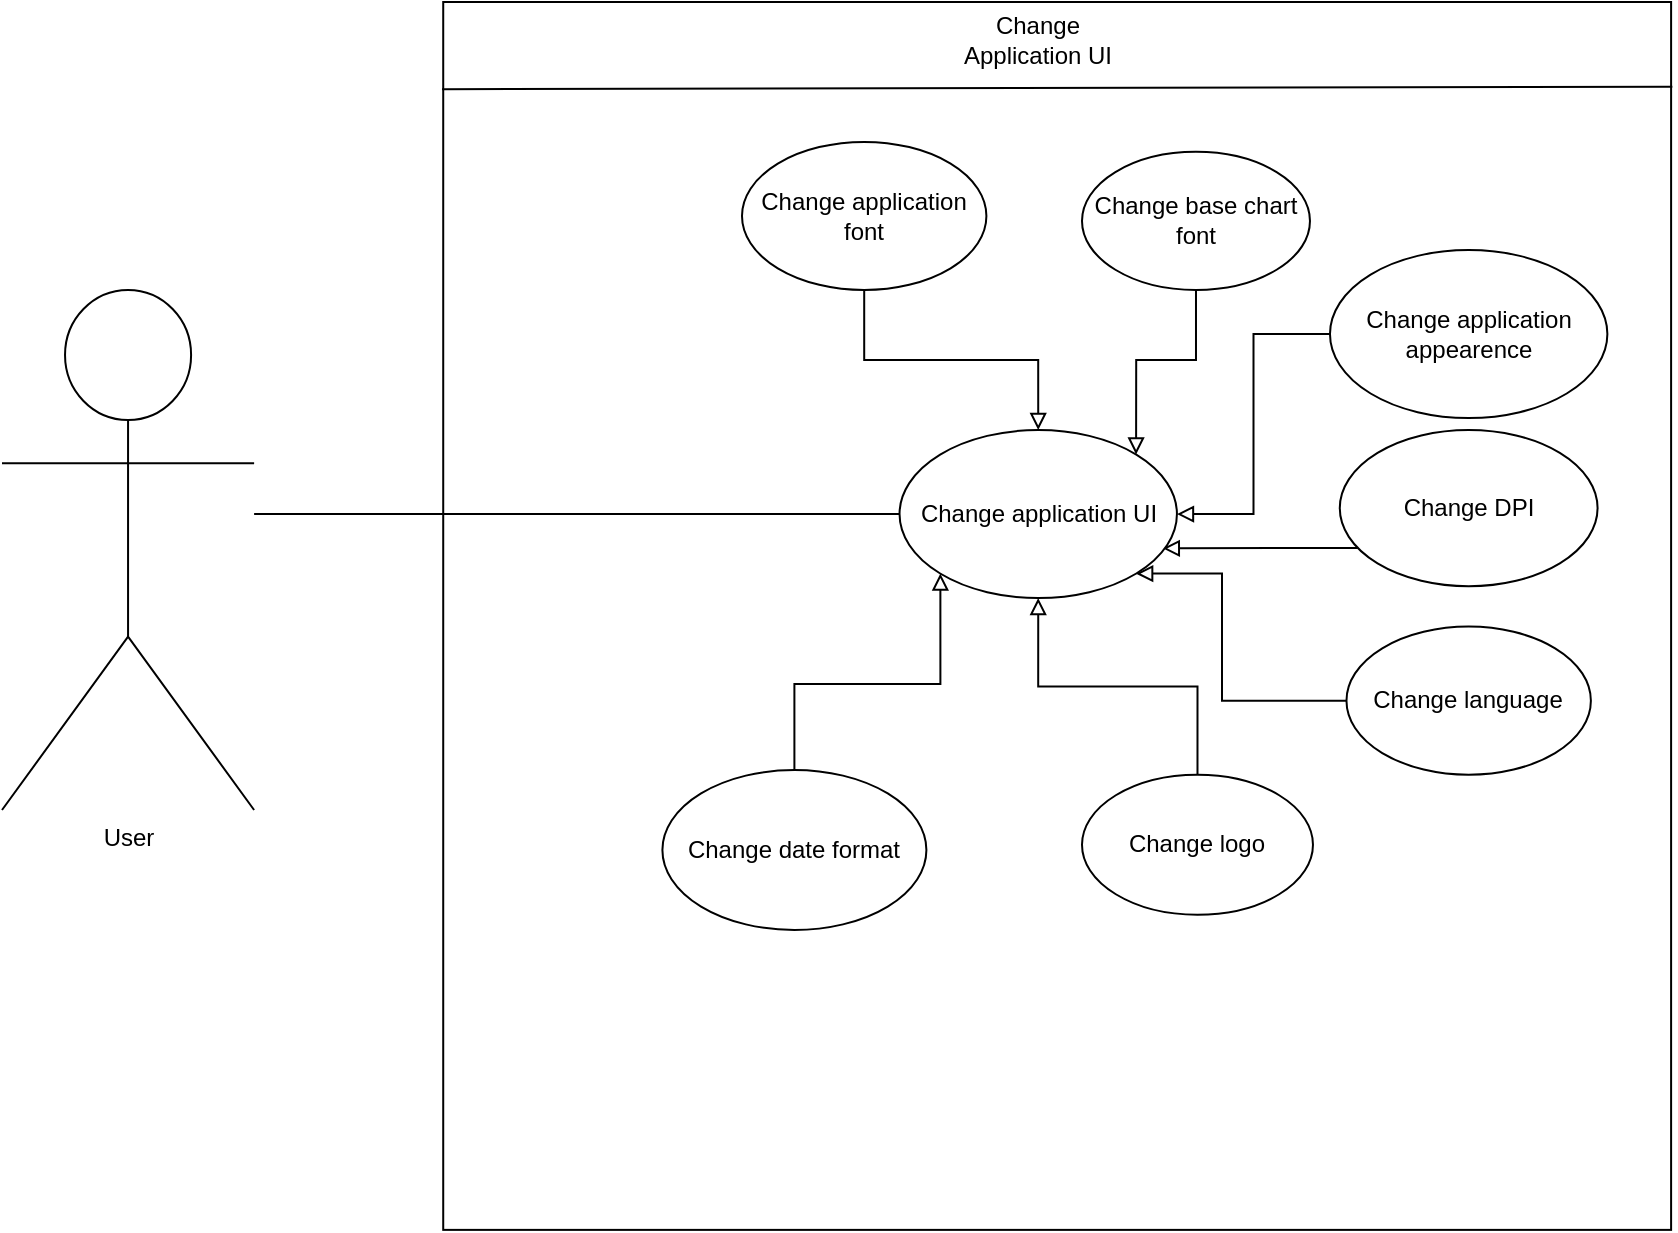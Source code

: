 <mxfile version="20.6.0" type="device"><diagram id="fCCxxxwMOZfPFrpbp8Ql" name="Página-1"><mxGraphModel dx="315" dy="2402" grid="1" gridSize="10" guides="1" tooltips="1" connect="1" arrows="1" fold="1" page="1" pageScale="1" pageWidth="850" pageHeight="1100" math="0" shadow="0"><root><mxCell id="0"/><mxCell id="1" parent="0"/><mxCell id="on71pDCghitGE2aR5cxQ-1" value="" style="whiteSpace=wrap;html=1;aspect=fixed;" vertex="1" parent="1"><mxGeometry x="2380.61" y="-890" width="613.94" height="613.94" as="geometry"/></mxCell><mxCell id="on71pDCghitGE2aR5cxQ-2" value="" style="endArrow=none;html=1;rounded=0;exitX=-0.001;exitY=0.071;exitDx=0;exitDy=0;exitPerimeter=0;entryX=1.001;entryY=0.069;entryDx=0;entryDy=0;entryPerimeter=0;" edge="1" parent="1" source="on71pDCghitGE2aR5cxQ-1" target="on71pDCghitGE2aR5cxQ-1"><mxGeometry width="50" height="50" relative="1" as="geometry"><mxPoint x="2536.23" y="-626.06" as="sourcePoint"/><mxPoint x="2966.23" y="-843.06" as="targetPoint"/></mxGeometry></mxCell><mxCell id="on71pDCghitGE2aR5cxQ-3" value="Change Application UI" style="text;html=1;strokeColor=none;fillColor=none;align=center;verticalAlign=middle;whiteSpace=wrap;rounded=0;" vertex="1" parent="1"><mxGeometry x="2630" y="-886.06" width="96.23" height="30" as="geometry"/></mxCell><mxCell id="on71pDCghitGE2aR5cxQ-4" style="edgeStyle=orthogonalEdgeStyle;rounded=0;orthogonalLoop=1;jettySize=auto;html=1;entryX=0.949;entryY=0.704;entryDx=0;entryDy=0;entryPerimeter=0;startArrow=none;startFill=0;endArrow=block;endFill=0;" edge="1" parent="1" source="on71pDCghitGE2aR5cxQ-5" target="on71pDCghitGE2aR5cxQ-20"><mxGeometry relative="1" as="geometry"><Array as="points"><mxPoint x="2820" y="-617"/><mxPoint x="2820" y="-617"/></Array></mxGeometry></mxCell><mxCell id="on71pDCghitGE2aR5cxQ-5" value="Change DPI" style="ellipse;whiteSpace=wrap;html=1;" vertex="1" parent="1"><mxGeometry x="2828.89" y="-676" width="128.9" height="78.12" as="geometry"/></mxCell><mxCell id="on71pDCghitGE2aR5cxQ-6" style="edgeStyle=orthogonalEdgeStyle;rounded=0;orthogonalLoop=1;jettySize=auto;html=1;entryX=0.5;entryY=0;entryDx=0;entryDy=0;endArrow=block;endFill=0;startArrow=none;startFill=0;" edge="1" parent="1" source="on71pDCghitGE2aR5cxQ-7" target="on71pDCghitGE2aR5cxQ-20"><mxGeometry relative="1" as="geometry"/></mxCell><mxCell id="on71pDCghitGE2aR5cxQ-7" value="Change application font" style="ellipse;whiteSpace=wrap;html=1;" vertex="1" parent="1"><mxGeometry x="2530" y="-820.06" width="122.2" height="74.06" as="geometry"/></mxCell><mxCell id="on71pDCghitGE2aR5cxQ-8" style="edgeStyle=orthogonalEdgeStyle;rounded=0;orthogonalLoop=1;jettySize=auto;html=1;entryX=1;entryY=0;entryDx=0;entryDy=0;startArrow=none;startFill=0;endArrow=block;endFill=0;" edge="1" parent="1" source="on71pDCghitGE2aR5cxQ-9" target="on71pDCghitGE2aR5cxQ-20"><mxGeometry relative="1" as="geometry"/></mxCell><mxCell id="on71pDCghitGE2aR5cxQ-9" value="Change base chart font" style="ellipse;whiteSpace=wrap;html=1;" vertex="1" parent="1"><mxGeometry x="2700" y="-815.09" width="113.99" height="69.09" as="geometry"/></mxCell><mxCell id="on71pDCghitGE2aR5cxQ-10" style="edgeStyle=orthogonalEdgeStyle;rounded=0;orthogonalLoop=1;jettySize=auto;html=1;entryX=1;entryY=0.5;entryDx=0;entryDy=0;startArrow=none;startFill=0;endArrow=block;endFill=0;" edge="1" parent="1" source="on71pDCghitGE2aR5cxQ-11" target="on71pDCghitGE2aR5cxQ-20"><mxGeometry relative="1" as="geometry"/></mxCell><mxCell id="on71pDCghitGE2aR5cxQ-11" value="Change application appearence" style="ellipse;whiteSpace=wrap;html=1;" vertex="1" parent="1"><mxGeometry x="2823.99" y="-766" width="138.7" height="84.06" as="geometry"/></mxCell><mxCell id="on71pDCghitGE2aR5cxQ-12" style="edgeStyle=orthogonalEdgeStyle;rounded=0;orthogonalLoop=1;jettySize=auto;html=1;entryX=1;entryY=1;entryDx=0;entryDy=0;startArrow=none;startFill=0;endArrow=block;endFill=0;" edge="1" parent="1" source="on71pDCghitGE2aR5cxQ-13" target="on71pDCghitGE2aR5cxQ-20"><mxGeometry relative="1" as="geometry"><Array as="points"><mxPoint x="2770" y="-541"/><mxPoint x="2770" y="-604"/></Array></mxGeometry></mxCell><mxCell id="on71pDCghitGE2aR5cxQ-13" value="Change language" style="ellipse;whiteSpace=wrap;html=1;" vertex="1" parent="1"><mxGeometry x="2832.24" y="-577.69" width="122.2" height="74.06" as="geometry"/></mxCell><mxCell id="on71pDCghitGE2aR5cxQ-14" style="edgeStyle=orthogonalEdgeStyle;rounded=0;orthogonalLoop=1;jettySize=auto;html=1;entryX=0;entryY=1;entryDx=0;entryDy=0;startArrow=none;startFill=0;endArrow=block;endFill=0;" edge="1" parent="1" source="on71pDCghitGE2aR5cxQ-15" target="on71pDCghitGE2aR5cxQ-20"><mxGeometry relative="1" as="geometry"/></mxCell><mxCell id="on71pDCghitGE2aR5cxQ-15" value="Change date format" style="ellipse;whiteSpace=wrap;html=1;" vertex="1" parent="1"><mxGeometry x="2490.2" y="-506" width="132" height="80" as="geometry"/></mxCell><mxCell id="on71pDCghitGE2aR5cxQ-16" style="edgeStyle=orthogonalEdgeStyle;rounded=0;orthogonalLoop=1;jettySize=auto;html=1;entryX=0.5;entryY=1;entryDx=0;entryDy=0;startArrow=none;startFill=0;endArrow=block;endFill=0;" edge="1" parent="1" source="on71pDCghitGE2aR5cxQ-17" target="on71pDCghitGE2aR5cxQ-20"><mxGeometry relative="1" as="geometry"/></mxCell><mxCell id="on71pDCghitGE2aR5cxQ-17" value="Change logo" style="ellipse;whiteSpace=wrap;html=1;" vertex="1" parent="1"><mxGeometry x="2700" y="-503.63" width="115.49" height="70" as="geometry"/></mxCell><mxCell id="on71pDCghitGE2aR5cxQ-18" style="edgeStyle=orthogonalEdgeStyle;rounded=0;orthogonalLoop=1;jettySize=auto;html=1;entryX=0;entryY=0.5;entryDx=0;entryDy=0;endArrow=none;endFill=0;" edge="1" parent="1" source="on71pDCghitGE2aR5cxQ-19" target="on71pDCghitGE2aR5cxQ-20"><mxGeometry relative="1" as="geometry"><Array as="points"><mxPoint x="2360" y="-634"/><mxPoint x="2360" y="-634"/></Array></mxGeometry></mxCell><mxCell id="on71pDCghitGE2aR5cxQ-19" value="User" style="shape=umlActor;verticalLabelPosition=bottom;verticalAlign=top;html=1;outlineConnect=0;" vertex="1" parent="1"><mxGeometry x="2160" y="-746" width="126.06" height="260" as="geometry"/></mxCell><mxCell id="on71pDCghitGE2aR5cxQ-20" value="Change application UI" style="ellipse;whiteSpace=wrap;html=1;" vertex="1" parent="1"><mxGeometry x="2608.77" y="-676" width="138.7" height="84.06" as="geometry"/></mxCell></root></mxGraphModel></diagram></mxfile>